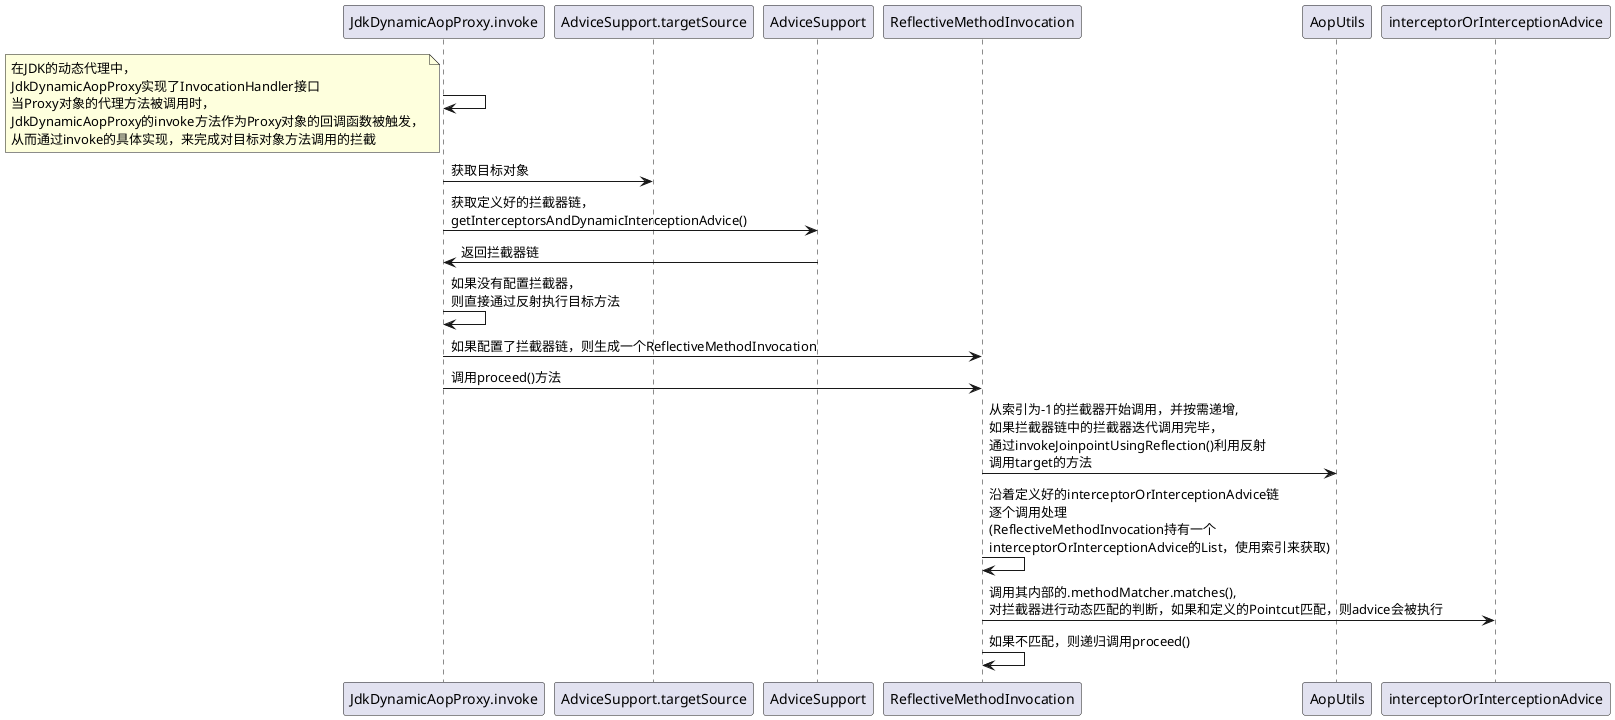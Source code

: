 @startuml
JdkDynamicAopProxy.invoke -> JdkDynamicAopProxy.invoke
note left
在JDK的动态代理中，
JdkDynamicAopProxy实现了InvocationHandler接口
当Proxy对象的代理方法被调用时，
JdkDynamicAopProxy的invoke方法作为Proxy对象的回调函数被触发，
从而通过invoke的具体实现，来完成对目标对象方法调用的拦截
end note
JdkDynamicAopProxy.invoke -> AdviceSupport.targetSource:获取目标对象
JdkDynamicAopProxy.invoke -> AdviceSupport:获取定义好的拦截器链，\ngetInterceptorsAndDynamicInterceptionAdvice()
AdviceSupport -> JdkDynamicAopProxy.invoke:返回拦截器链
JdkDynamicAopProxy.invoke -> JdkDynamicAopProxy.invoke:如果没有配置拦截器，\n则直接通过反射执行目标方法
JdkDynamicAopProxy.invoke -> ReflectiveMethodInvocation:如果配置了拦截器链，则生成一个ReflectiveMethodInvocation
JdkDynamicAopProxy.invoke -> ReflectiveMethodInvocation:调用proceed()方法

ReflectiveMethodInvocation -> AopUtils: 从索引为-1的拦截器开始调用，并按需递增,\n如果拦截器链中的拦截器迭代调用完毕，\n通过invokeJoinpointUsingReflection()利用反射\n调用target的方法
ReflectiveMethodInvocation -> ReflectiveMethodInvocation:沿着定义好的interceptorOrInterceptionAdvice链\n逐个调用处理\n(ReflectiveMethodInvocation持有一个\ninterceptorOrInterceptionAdvice的List，使用索引来获取)
ReflectiveMethodInvocation -> interceptorOrInterceptionAdvice:调用其内部的.methodMatcher.matches(),\n对拦截器进行动态匹配的判断，如果和定义的Pointcut匹配，则advice会被执行
ReflectiveMethodInvocation -> ReflectiveMethodInvocation:如果不匹配，则递归调用proceed()


@enduml